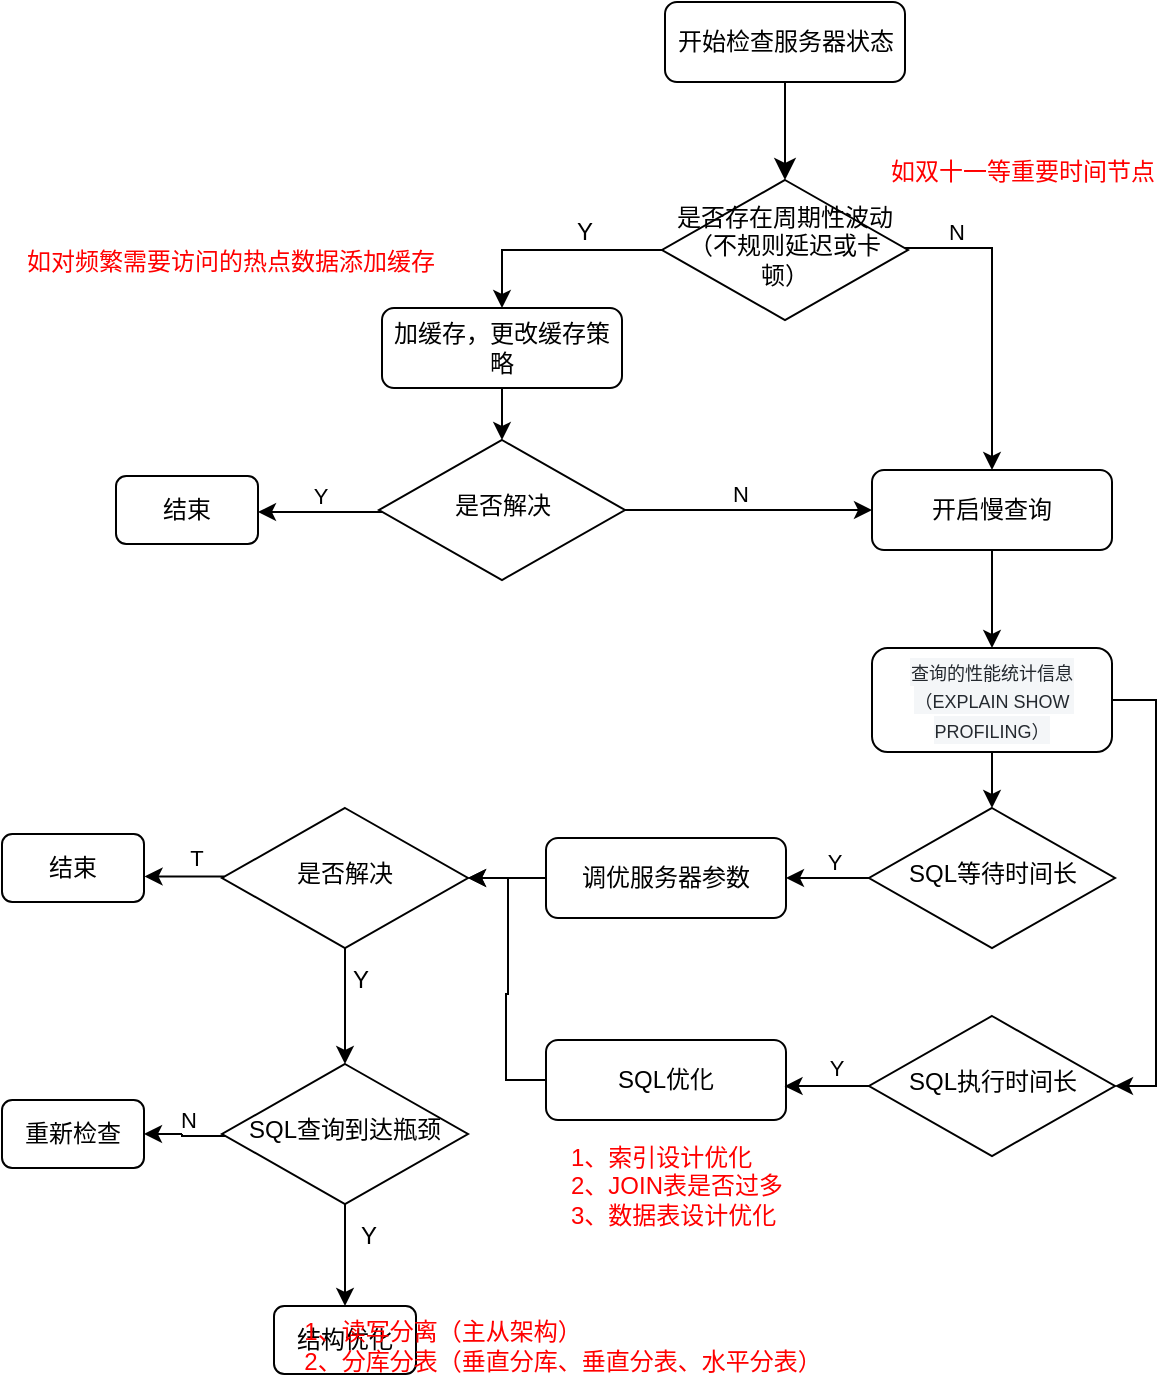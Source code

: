 <mxfile version="24.8.3">
  <diagram id="C5RBs43oDa-KdzZeNtuy" name="Page-1">
    <mxGraphModel dx="596" dy="336" grid="0" gridSize="10" guides="1" tooltips="1" connect="1" arrows="1" fold="1" page="1" pageScale="1" pageWidth="827" pageHeight="1169" math="0" shadow="0">
      <root>
        <mxCell id="WIyWlLk6GJQsqaUBKTNV-0" />
        <mxCell id="WIyWlLk6GJQsqaUBKTNV-1" parent="WIyWlLk6GJQsqaUBKTNV-0" />
        <mxCell id="WIyWlLk6GJQsqaUBKTNV-2" value="" style="rounded=0;html=1;jettySize=auto;orthogonalLoop=1;fontSize=11;endArrow=classic;endFill=1;endSize=8;strokeWidth=1;shadow=0;labelBackgroundColor=none;edgeStyle=orthogonalEdgeStyle;" parent="WIyWlLk6GJQsqaUBKTNV-1" source="WIyWlLk6GJQsqaUBKTNV-3" target="WIyWlLk6GJQsqaUBKTNV-6" edge="1">
          <mxGeometry relative="1" as="geometry" />
        </mxCell>
        <mxCell id="WIyWlLk6GJQsqaUBKTNV-3" value="开始检查服务器状态" style="rounded=1;whiteSpace=wrap;html=1;fontSize=12;glass=0;strokeWidth=1;shadow=0;" parent="WIyWlLk6GJQsqaUBKTNV-1" vertex="1">
          <mxGeometry x="353.5" y="37" width="120" height="40" as="geometry" />
        </mxCell>
        <mxCell id="soUWdF_z0Q9_2DttLMhe-2" style="edgeStyle=orthogonalEdgeStyle;rounded=0;orthogonalLoop=1;jettySize=auto;html=1;entryX=0.5;entryY=0;entryDx=0;entryDy=0;" edge="1" parent="WIyWlLk6GJQsqaUBKTNV-1" source="WIyWlLk6GJQsqaUBKTNV-6" target="soUWdF_z0Q9_2DttLMhe-1">
          <mxGeometry relative="1" as="geometry" />
        </mxCell>
        <mxCell id="soUWdF_z0Q9_2DttLMhe-10" style="edgeStyle=orthogonalEdgeStyle;rounded=0;orthogonalLoop=1;jettySize=auto;html=1;entryX=0.5;entryY=0;entryDx=0;entryDy=0;" edge="1" parent="WIyWlLk6GJQsqaUBKTNV-1" source="WIyWlLk6GJQsqaUBKTNV-6" target="soUWdF_z0Q9_2DttLMhe-7">
          <mxGeometry relative="1" as="geometry">
            <Array as="points">
              <mxPoint x="517" y="160" />
            </Array>
          </mxGeometry>
        </mxCell>
        <mxCell id="soUWdF_z0Q9_2DttLMhe-11" value="N" style="edgeLabel;html=1;align=center;verticalAlign=middle;resizable=0;points=[];" vertex="1" connectable="0" parent="soUWdF_z0Q9_2DttLMhe-10">
          <mxGeometry x="-0.743" relative="1" as="geometry">
            <mxPoint x="6" y="-8" as="offset" />
          </mxGeometry>
        </mxCell>
        <mxCell id="WIyWlLk6GJQsqaUBKTNV-6" value="是否存在周期性波动（不规则延迟或卡顿）" style="rhombus;whiteSpace=wrap;html=1;shadow=0;fontFamily=Helvetica;fontSize=12;align=center;strokeWidth=1;spacing=6;spacingTop=-4;" parent="WIyWlLk6GJQsqaUBKTNV-1" vertex="1">
          <mxGeometry x="352" y="126" width="123" height="70" as="geometry" />
        </mxCell>
        <mxCell id="soUWdF_z0Q9_2DttLMhe-13" style="edgeStyle=orthogonalEdgeStyle;rounded=0;orthogonalLoop=1;jettySize=auto;html=1;entryX=0.5;entryY=0;entryDx=0;entryDy=0;" edge="1" parent="WIyWlLk6GJQsqaUBKTNV-1" source="soUWdF_z0Q9_2DttLMhe-1" target="soUWdF_z0Q9_2DttLMhe-12">
          <mxGeometry relative="1" as="geometry" />
        </mxCell>
        <mxCell id="soUWdF_z0Q9_2DttLMhe-1" value="加缓存，更改缓存策略" style="rounded=1;whiteSpace=wrap;html=1;fontSize=12;glass=0;strokeWidth=1;shadow=0;" vertex="1" parent="WIyWlLk6GJQsqaUBKTNV-1">
          <mxGeometry x="212" y="190" width="120" height="40" as="geometry" />
        </mxCell>
        <mxCell id="soUWdF_z0Q9_2DttLMhe-3" value="Y" style="text;html=1;align=center;verticalAlign=middle;resizable=0;points=[];autosize=1;strokeColor=none;fillColor=none;" vertex="1" parent="WIyWlLk6GJQsqaUBKTNV-1">
          <mxGeometry x="300" y="139" width="26" height="26" as="geometry" />
        </mxCell>
        <mxCell id="soUWdF_z0Q9_2DttLMhe-4" value="&lt;font color=&quot;#ff0000&quot;&gt;如双十一等重要时间节点&lt;/font&gt;" style="text;html=1;align=center;verticalAlign=middle;resizable=0;points=[];autosize=1;strokeColor=none;fillColor=none;" vertex="1" parent="WIyWlLk6GJQsqaUBKTNV-1">
          <mxGeometry x="457" y="109" width="150" height="26" as="geometry" />
        </mxCell>
        <mxCell id="soUWdF_z0Q9_2DttLMhe-5" value="&lt;font color=&quot;#ff0000&quot;&gt;如对频繁需要访问的热点数据添加缓存&lt;/font&gt;" style="text;html=1;align=center;verticalAlign=middle;resizable=0;points=[];autosize=1;strokeColor=none;fillColor=none;" vertex="1" parent="WIyWlLk6GJQsqaUBKTNV-1">
          <mxGeometry x="25" y="154" width="222" height="26" as="geometry" />
        </mxCell>
        <mxCell id="soUWdF_z0Q9_2DttLMhe-20" style="edgeStyle=orthogonalEdgeStyle;rounded=0;orthogonalLoop=1;jettySize=auto;html=1;" edge="1" parent="WIyWlLk6GJQsqaUBKTNV-1" source="soUWdF_z0Q9_2DttLMhe-7" target="soUWdF_z0Q9_2DttLMhe-19">
          <mxGeometry relative="1" as="geometry" />
        </mxCell>
        <mxCell id="soUWdF_z0Q9_2DttLMhe-7" value="开启慢查询" style="rounded=1;whiteSpace=wrap;html=1;fontSize=12;glass=0;strokeWidth=1;shadow=0;" vertex="1" parent="WIyWlLk6GJQsqaUBKTNV-1">
          <mxGeometry x="457" y="271" width="120" height="40" as="geometry" />
        </mxCell>
        <mxCell id="soUWdF_z0Q9_2DttLMhe-15" style="edgeStyle=orthogonalEdgeStyle;rounded=0;orthogonalLoop=1;jettySize=auto;html=1;" edge="1" parent="WIyWlLk6GJQsqaUBKTNV-1" source="soUWdF_z0Q9_2DttLMhe-12" target="soUWdF_z0Q9_2DttLMhe-14">
          <mxGeometry relative="1" as="geometry">
            <Array as="points">
              <mxPoint x="168" y="292" />
              <mxPoint x="168" y="292" />
            </Array>
          </mxGeometry>
        </mxCell>
        <mxCell id="soUWdF_z0Q9_2DttLMhe-16" value="Y" style="edgeLabel;html=1;align=center;verticalAlign=middle;resizable=0;points=[];" vertex="1" connectable="0" parent="soUWdF_z0Q9_2DttLMhe-15">
          <mxGeometry x="0.017" relative="1" as="geometry">
            <mxPoint y="-8" as="offset" />
          </mxGeometry>
        </mxCell>
        <mxCell id="soUWdF_z0Q9_2DttLMhe-17" style="edgeStyle=orthogonalEdgeStyle;rounded=0;orthogonalLoop=1;jettySize=auto;html=1;entryX=0;entryY=0.5;entryDx=0;entryDy=0;" edge="1" parent="WIyWlLk6GJQsqaUBKTNV-1" source="soUWdF_z0Q9_2DttLMhe-12" target="soUWdF_z0Q9_2DttLMhe-7">
          <mxGeometry relative="1" as="geometry" />
        </mxCell>
        <mxCell id="soUWdF_z0Q9_2DttLMhe-18" value="N" style="edgeLabel;html=1;align=center;verticalAlign=middle;resizable=0;points=[];" vertex="1" connectable="0" parent="soUWdF_z0Q9_2DttLMhe-17">
          <mxGeometry x="-0.077" y="-1" relative="1" as="geometry">
            <mxPoint y="-9" as="offset" />
          </mxGeometry>
        </mxCell>
        <mxCell id="soUWdF_z0Q9_2DttLMhe-12" value="是否解决" style="rhombus;whiteSpace=wrap;html=1;shadow=0;fontFamily=Helvetica;fontSize=12;align=center;strokeWidth=1;spacing=6;spacingTop=-4;" vertex="1" parent="WIyWlLk6GJQsqaUBKTNV-1">
          <mxGeometry x="210.5" y="256" width="123" height="70" as="geometry" />
        </mxCell>
        <mxCell id="soUWdF_z0Q9_2DttLMhe-14" value="结束" style="rounded=1;whiteSpace=wrap;html=1;fontSize=12;glass=0;strokeWidth=1;shadow=0;" vertex="1" parent="WIyWlLk6GJQsqaUBKTNV-1">
          <mxGeometry x="79" y="274" width="71" height="34" as="geometry" />
        </mxCell>
        <mxCell id="soUWdF_z0Q9_2DttLMhe-23" style="edgeStyle=orthogonalEdgeStyle;rounded=0;orthogonalLoop=1;jettySize=auto;html=1;entryX=0.5;entryY=0;entryDx=0;entryDy=0;" edge="1" parent="WIyWlLk6GJQsqaUBKTNV-1" source="soUWdF_z0Q9_2DttLMhe-19" target="soUWdF_z0Q9_2DttLMhe-22">
          <mxGeometry relative="1" as="geometry" />
        </mxCell>
        <mxCell id="soUWdF_z0Q9_2DttLMhe-35" style="edgeStyle=orthogonalEdgeStyle;rounded=0;orthogonalLoop=1;jettySize=auto;html=1;entryX=1;entryY=0.5;entryDx=0;entryDy=0;" edge="1" parent="WIyWlLk6GJQsqaUBKTNV-1" source="soUWdF_z0Q9_2DttLMhe-19" target="soUWdF_z0Q9_2DttLMhe-34">
          <mxGeometry relative="1" as="geometry">
            <Array as="points">
              <mxPoint x="599" y="386" />
              <mxPoint x="599" y="579" />
            </Array>
          </mxGeometry>
        </mxCell>
        <mxCell id="soUWdF_z0Q9_2DttLMhe-19" value="&lt;p&gt;&lt;span style=&quot;color: rgb(36, 41, 47); white-space-collapse: preserve; background-color: rgb(244, 246, 248);&quot;&gt;&lt;font style=&quot;font-size: 9px;&quot; face=&quot;Helvetica&quot;&gt;查询的性能统计信息（EXPLAIN SHOW PROFILING）&lt;/font&gt;&lt;/span&gt;&lt;/p&gt;" style="rounded=1;whiteSpace=wrap;html=1;fontSize=12;glass=0;strokeWidth=1;shadow=0;strokeColor=default;fillColor=default;align=center;" vertex="1" parent="WIyWlLk6GJQsqaUBKTNV-1">
          <mxGeometry x="457" y="360" width="120" height="52" as="geometry" />
        </mxCell>
        <mxCell id="soUWdF_z0Q9_2DttLMhe-25" style="edgeStyle=orthogonalEdgeStyle;rounded=0;orthogonalLoop=1;jettySize=auto;html=1;entryX=1;entryY=0.5;entryDx=0;entryDy=0;" edge="1" parent="WIyWlLk6GJQsqaUBKTNV-1" source="soUWdF_z0Q9_2DttLMhe-22" target="soUWdF_z0Q9_2DttLMhe-24">
          <mxGeometry relative="1" as="geometry" />
        </mxCell>
        <mxCell id="soUWdF_z0Q9_2DttLMhe-26" value="Y" style="edgeLabel;html=1;align=center;verticalAlign=middle;resizable=0;points=[];" vertex="1" connectable="0" parent="soUWdF_z0Q9_2DttLMhe-25">
          <mxGeometry x="-0.301" y="-3" relative="1" as="geometry">
            <mxPoint x="-3" y="-5" as="offset" />
          </mxGeometry>
        </mxCell>
        <mxCell id="soUWdF_z0Q9_2DttLMhe-22" value="SQL等待时间长" style="rhombus;whiteSpace=wrap;html=1;shadow=0;fontFamily=Helvetica;fontSize=12;align=center;strokeWidth=1;spacing=6;spacingTop=-4;" vertex="1" parent="WIyWlLk6GJQsqaUBKTNV-1">
          <mxGeometry x="455.5" y="440" width="123" height="70" as="geometry" />
        </mxCell>
        <mxCell id="soUWdF_z0Q9_2DttLMhe-31" style="edgeStyle=orthogonalEdgeStyle;rounded=0;orthogonalLoop=1;jettySize=auto;html=1;entryX=1;entryY=0.5;entryDx=0;entryDy=0;" edge="1" parent="WIyWlLk6GJQsqaUBKTNV-1" source="soUWdF_z0Q9_2DttLMhe-24" target="soUWdF_z0Q9_2DttLMhe-30">
          <mxGeometry relative="1" as="geometry" />
        </mxCell>
        <mxCell id="soUWdF_z0Q9_2DttLMhe-24" value="调优服务器参数" style="rounded=1;whiteSpace=wrap;html=1;fontSize=12;glass=0;strokeWidth=1;shadow=0;" vertex="1" parent="WIyWlLk6GJQsqaUBKTNV-1">
          <mxGeometry x="294" y="455" width="120" height="40" as="geometry" />
        </mxCell>
        <mxCell id="soUWdF_z0Q9_2DttLMhe-27" value="结束" style="rounded=1;whiteSpace=wrap;html=1;fontSize=12;glass=0;strokeWidth=1;shadow=0;" vertex="1" parent="WIyWlLk6GJQsqaUBKTNV-1">
          <mxGeometry x="22" y="453" width="71" height="34" as="geometry" />
        </mxCell>
        <mxCell id="soUWdF_z0Q9_2DttLMhe-47" style="edgeStyle=orthogonalEdgeStyle;rounded=0;orthogonalLoop=1;jettySize=auto;html=1;entryX=0.5;entryY=0;entryDx=0;entryDy=0;" edge="1" parent="WIyWlLk6GJQsqaUBKTNV-1" source="soUWdF_z0Q9_2DttLMhe-30" target="soUWdF_z0Q9_2DttLMhe-46">
          <mxGeometry relative="1" as="geometry" />
        </mxCell>
        <mxCell id="soUWdF_z0Q9_2DttLMhe-30" value="是否解决" style="rhombus;whiteSpace=wrap;html=1;shadow=0;fontFamily=Helvetica;fontSize=12;align=center;strokeWidth=1;spacing=6;spacingTop=-4;" vertex="1" parent="WIyWlLk6GJQsqaUBKTNV-1">
          <mxGeometry x="132" y="440" width="123" height="70" as="geometry" />
        </mxCell>
        <mxCell id="soUWdF_z0Q9_2DttLMhe-32" style="edgeStyle=orthogonalEdgeStyle;rounded=0;orthogonalLoop=1;jettySize=auto;html=1;entryX=1.004;entryY=0.625;entryDx=0;entryDy=0;entryPerimeter=0;" edge="1" parent="WIyWlLk6GJQsqaUBKTNV-1" source="soUWdF_z0Q9_2DttLMhe-30" target="soUWdF_z0Q9_2DttLMhe-27">
          <mxGeometry relative="1" as="geometry">
            <Array as="points">
              <mxPoint x="112" y="474" />
            </Array>
          </mxGeometry>
        </mxCell>
        <mxCell id="soUWdF_z0Q9_2DttLMhe-33" value="T" style="edgeLabel;html=1;align=center;verticalAlign=middle;resizable=0;points=[];" vertex="1" connectable="0" parent="soUWdF_z0Q9_2DttLMhe-32">
          <mxGeometry x="-0.313" relative="1" as="geometry">
            <mxPoint x="-1" y="-10" as="offset" />
          </mxGeometry>
        </mxCell>
        <mxCell id="soUWdF_z0Q9_2DttLMhe-34" value="SQL执行时间长" style="rhombus;whiteSpace=wrap;html=1;shadow=0;fontFamily=Helvetica;fontSize=12;align=center;strokeWidth=1;spacing=6;spacingTop=-4;" vertex="1" parent="WIyWlLk6GJQsqaUBKTNV-1">
          <mxGeometry x="455.5" y="544" width="123" height="70" as="geometry" />
        </mxCell>
        <mxCell id="soUWdF_z0Q9_2DttLMhe-44" style="edgeStyle=orthogonalEdgeStyle;rounded=0;orthogonalLoop=1;jettySize=auto;html=1;entryX=1;entryY=0.5;entryDx=0;entryDy=0;" edge="1" parent="WIyWlLk6GJQsqaUBKTNV-1" source="soUWdF_z0Q9_2DttLMhe-37" target="soUWdF_z0Q9_2DttLMhe-30">
          <mxGeometry relative="1" as="geometry" />
        </mxCell>
        <mxCell id="soUWdF_z0Q9_2DttLMhe-37" value="SQL优化" style="rounded=1;whiteSpace=wrap;html=1;fontSize=12;glass=0;strokeWidth=1;shadow=0;" vertex="1" parent="WIyWlLk6GJQsqaUBKTNV-1">
          <mxGeometry x="294" y="556" width="120" height="40" as="geometry" />
        </mxCell>
        <mxCell id="soUWdF_z0Q9_2DttLMhe-38" style="edgeStyle=orthogonalEdgeStyle;rounded=0;orthogonalLoop=1;jettySize=auto;html=1;entryX=0.994;entryY=0.577;entryDx=0;entryDy=0;entryPerimeter=0;" edge="1" parent="WIyWlLk6GJQsqaUBKTNV-1" source="soUWdF_z0Q9_2DttLMhe-34" target="soUWdF_z0Q9_2DttLMhe-37">
          <mxGeometry relative="1" as="geometry" />
        </mxCell>
        <mxCell id="soUWdF_z0Q9_2DttLMhe-39" value="Y" style="edgeLabel;html=1;align=center;verticalAlign=middle;resizable=0;points=[];" vertex="1" connectable="0" parent="soUWdF_z0Q9_2DttLMhe-38">
          <mxGeometry x="-0.149" y="1" relative="1" as="geometry">
            <mxPoint x="1" y="-10" as="offset" />
          </mxGeometry>
        </mxCell>
        <mxCell id="soUWdF_z0Q9_2DttLMhe-45" value="&lt;div style=&quot;text-align: left;&quot;&gt;&lt;span style=&quot;background-color: initial;&quot;&gt;&lt;font color=&quot;#ff0000&quot;&gt;1、索引设计优化&lt;/font&gt;&lt;/span&gt;&lt;/div&gt;&lt;div style=&quot;text-align: left;&quot;&gt;&lt;font color=&quot;#ff0000&quot;&gt;2、JOIN表是否过多&lt;/font&gt;&lt;/div&gt;&lt;div style=&quot;text-align: left;&quot;&gt;&lt;font color=&quot;#ff0000&quot;&gt;3、数据表设计优化&lt;/font&gt;&lt;/div&gt;" style="text;html=1;align=center;verticalAlign=middle;resizable=0;points=[];autosize=1;strokeColor=none;fillColor=none;" vertex="1" parent="WIyWlLk6GJQsqaUBKTNV-1">
          <mxGeometry x="297" y="601" width="124" height="55" as="geometry" />
        </mxCell>
        <mxCell id="soUWdF_z0Q9_2DttLMhe-50" style="edgeStyle=orthogonalEdgeStyle;rounded=0;orthogonalLoop=1;jettySize=auto;html=1;entryX=1;entryY=0.5;entryDx=0;entryDy=0;" edge="1" parent="WIyWlLk6GJQsqaUBKTNV-1" source="soUWdF_z0Q9_2DttLMhe-46" target="soUWdF_z0Q9_2DttLMhe-49">
          <mxGeometry relative="1" as="geometry">
            <Array as="points">
              <mxPoint x="112" y="604" />
            </Array>
          </mxGeometry>
        </mxCell>
        <mxCell id="soUWdF_z0Q9_2DttLMhe-51" value="N" style="edgeLabel;html=1;align=center;verticalAlign=middle;resizable=0;points=[];" vertex="1" connectable="0" parent="soUWdF_z0Q9_2DttLMhe-50">
          <mxGeometry x="-0.409" relative="1" as="geometry">
            <mxPoint x="-7" y="-8" as="offset" />
          </mxGeometry>
        </mxCell>
        <mxCell id="soUWdF_z0Q9_2DttLMhe-53" style="edgeStyle=orthogonalEdgeStyle;rounded=0;orthogonalLoop=1;jettySize=auto;html=1;entryX=0.5;entryY=0;entryDx=0;entryDy=0;" edge="1" parent="WIyWlLk6GJQsqaUBKTNV-1" source="soUWdF_z0Q9_2DttLMhe-46" target="soUWdF_z0Q9_2DttLMhe-52">
          <mxGeometry relative="1" as="geometry" />
        </mxCell>
        <mxCell id="soUWdF_z0Q9_2DttLMhe-46" value="SQL查询到达瓶颈" style="rhombus;whiteSpace=wrap;html=1;shadow=0;fontFamily=Helvetica;fontSize=12;align=center;strokeWidth=1;spacing=6;spacingTop=-4;" vertex="1" parent="WIyWlLk6GJQsqaUBKTNV-1">
          <mxGeometry x="132" y="568" width="123" height="70" as="geometry" />
        </mxCell>
        <mxCell id="soUWdF_z0Q9_2DttLMhe-48" value="Y" style="text;html=1;align=center;verticalAlign=middle;resizable=0;points=[];autosize=1;strokeColor=none;fillColor=none;" vertex="1" parent="WIyWlLk6GJQsqaUBKTNV-1">
          <mxGeometry x="188" y="513" width="26" height="26" as="geometry" />
        </mxCell>
        <mxCell id="soUWdF_z0Q9_2DttLMhe-49" value="重新检查" style="rounded=1;whiteSpace=wrap;html=1;fontSize=12;glass=0;strokeWidth=1;shadow=0;" vertex="1" parent="WIyWlLk6GJQsqaUBKTNV-1">
          <mxGeometry x="22" y="586" width="71" height="34" as="geometry" />
        </mxCell>
        <mxCell id="soUWdF_z0Q9_2DttLMhe-52" value="结构优化" style="rounded=1;whiteSpace=wrap;html=1;fontSize=12;glass=0;strokeWidth=1;shadow=0;" vertex="1" parent="WIyWlLk6GJQsqaUBKTNV-1">
          <mxGeometry x="158" y="689" width="71" height="34" as="geometry" />
        </mxCell>
        <mxCell id="soUWdF_z0Q9_2DttLMhe-55" value="Y" style="text;html=1;align=center;verticalAlign=middle;resizable=0;points=[];autosize=1;strokeColor=none;fillColor=none;" vertex="1" parent="WIyWlLk6GJQsqaUBKTNV-1">
          <mxGeometry x="192" y="641" width="26" height="26" as="geometry" />
        </mxCell>
        <mxCell id="soUWdF_z0Q9_2DttLMhe-56" value="&lt;div style=&quot;text-align: left;&quot;&gt;&lt;span style=&quot;background-color: initial;&quot;&gt;&lt;font color=&quot;#ff0000&quot;&gt;1、读写分离（主从架构）&lt;/font&gt;&lt;/span&gt;&lt;/div&gt;&lt;div style=&quot;text-align: left;&quot;&gt;&lt;span style=&quot;background-color: initial;&quot;&gt;&lt;font color=&quot;#ff0000&quot;&gt;2、分库分表（垂直分库、垂直分表、水平分表）&lt;/font&gt;&lt;/span&gt;&lt;/div&gt;" style="text;html=1;align=center;verticalAlign=middle;resizable=0;points=[];autosize=1;strokeColor=none;fillColor=none;" vertex="1" parent="WIyWlLk6GJQsqaUBKTNV-1">
          <mxGeometry x="163" y="688" width="277" height="41" as="geometry" />
        </mxCell>
      </root>
    </mxGraphModel>
  </diagram>
</mxfile>
